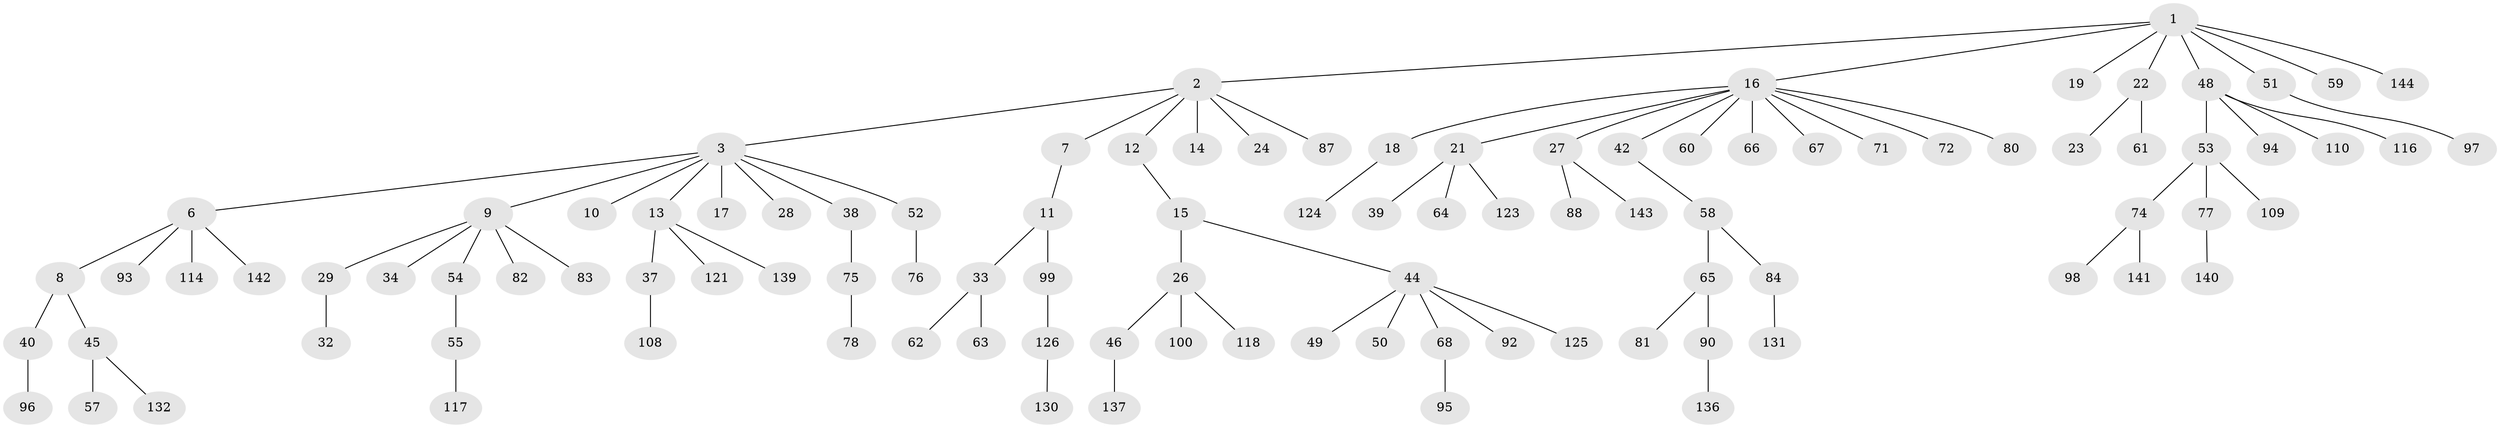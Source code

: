 // original degree distribution, {7: 0.0136986301369863, 4: 0.07534246575342465, 8: 0.00684931506849315, 5: 0.03424657534246575, 3: 0.13013698630136986, 1: 0.5616438356164384, 2: 0.1643835616438356, 6: 0.0136986301369863}
// Generated by graph-tools (version 1.1) at 2025/11/02/27/25 16:11:26]
// undirected, 103 vertices, 102 edges
graph export_dot {
graph [start="1"]
  node [color=gray90,style=filled];
  1 [super="+41"];
  2 [super="+4"];
  3 [super="+5"];
  6 [super="+56"];
  7 [super="+111"];
  8 [super="+36"];
  9 [super="+25"];
  10;
  11 [super="+112"];
  12 [super="+31"];
  13 [super="+43"];
  14;
  15;
  16 [super="+20"];
  17 [super="+127"];
  18 [super="+134"];
  19;
  21 [super="+35"];
  22;
  23;
  24 [super="+69"];
  26 [super="+115"];
  27 [super="+86"];
  28 [super="+119"];
  29 [super="+30"];
  32 [super="+128"];
  33 [super="+91"];
  34 [super="+102"];
  37 [super="+101"];
  38;
  39;
  40 [super="+129"];
  42 [super="+73"];
  44 [super="+47"];
  45 [super="+104"];
  46;
  48 [super="+89"];
  49;
  50;
  51;
  52;
  53;
  54 [super="+105"];
  55 [super="+122"];
  57;
  58 [super="+70"];
  59;
  60 [super="+133"];
  61 [super="+85"];
  62;
  63;
  64;
  65;
  66;
  67;
  68 [super="+138"];
  71 [super="+103"];
  72;
  74 [super="+145"];
  75 [super="+113"];
  76;
  77 [super="+79"];
  78;
  80;
  81;
  82;
  83;
  84;
  87;
  88 [super="+106"];
  90 [super="+107"];
  92;
  93;
  94 [super="+135"];
  95;
  96;
  97;
  98;
  99;
  100;
  108 [super="+120"];
  109;
  110;
  114;
  116 [super="+146"];
  117;
  118;
  121;
  123;
  124;
  125;
  126;
  130;
  131;
  132;
  136;
  137;
  139;
  140;
  141;
  142;
  143;
  144;
  1 -- 2;
  1 -- 16;
  1 -- 19;
  1 -- 22;
  1 -- 48;
  1 -- 59;
  1 -- 144;
  1 -- 51;
  2 -- 3;
  2 -- 24;
  2 -- 7;
  2 -- 87;
  2 -- 12;
  2 -- 14;
  3 -- 6;
  3 -- 9;
  3 -- 10;
  3 -- 13;
  3 -- 17;
  3 -- 38;
  3 -- 28;
  3 -- 52;
  6 -- 8;
  6 -- 114;
  6 -- 142;
  6 -- 93;
  7 -- 11;
  8 -- 40;
  8 -- 45;
  9 -- 29;
  9 -- 54;
  9 -- 83;
  9 -- 34;
  9 -- 82;
  11 -- 33;
  11 -- 99;
  12 -- 15;
  13 -- 37;
  13 -- 121;
  13 -- 139;
  15 -- 26;
  15 -- 44;
  16 -- 18;
  16 -- 27;
  16 -- 60;
  16 -- 66;
  16 -- 71;
  16 -- 80;
  16 -- 67;
  16 -- 21;
  16 -- 72;
  16 -- 42;
  18 -- 124;
  21 -- 64;
  21 -- 123;
  21 -- 39;
  22 -- 23;
  22 -- 61;
  26 -- 46;
  26 -- 100;
  26 -- 118;
  27 -- 88;
  27 -- 143;
  29 -- 32;
  33 -- 62;
  33 -- 63;
  37 -- 108;
  38 -- 75;
  40 -- 96;
  42 -- 58;
  44 -- 49;
  44 -- 50;
  44 -- 68;
  44 -- 125;
  44 -- 92;
  45 -- 57;
  45 -- 132;
  46 -- 137;
  48 -- 53;
  48 -- 94;
  48 -- 116;
  48 -- 110;
  51 -- 97;
  52 -- 76;
  53 -- 74;
  53 -- 77;
  53 -- 109;
  54 -- 55;
  55 -- 117;
  58 -- 65;
  58 -- 84;
  65 -- 81;
  65 -- 90;
  68 -- 95;
  74 -- 98;
  74 -- 141;
  75 -- 78;
  77 -- 140;
  84 -- 131;
  90 -- 136;
  99 -- 126;
  126 -- 130;
}
